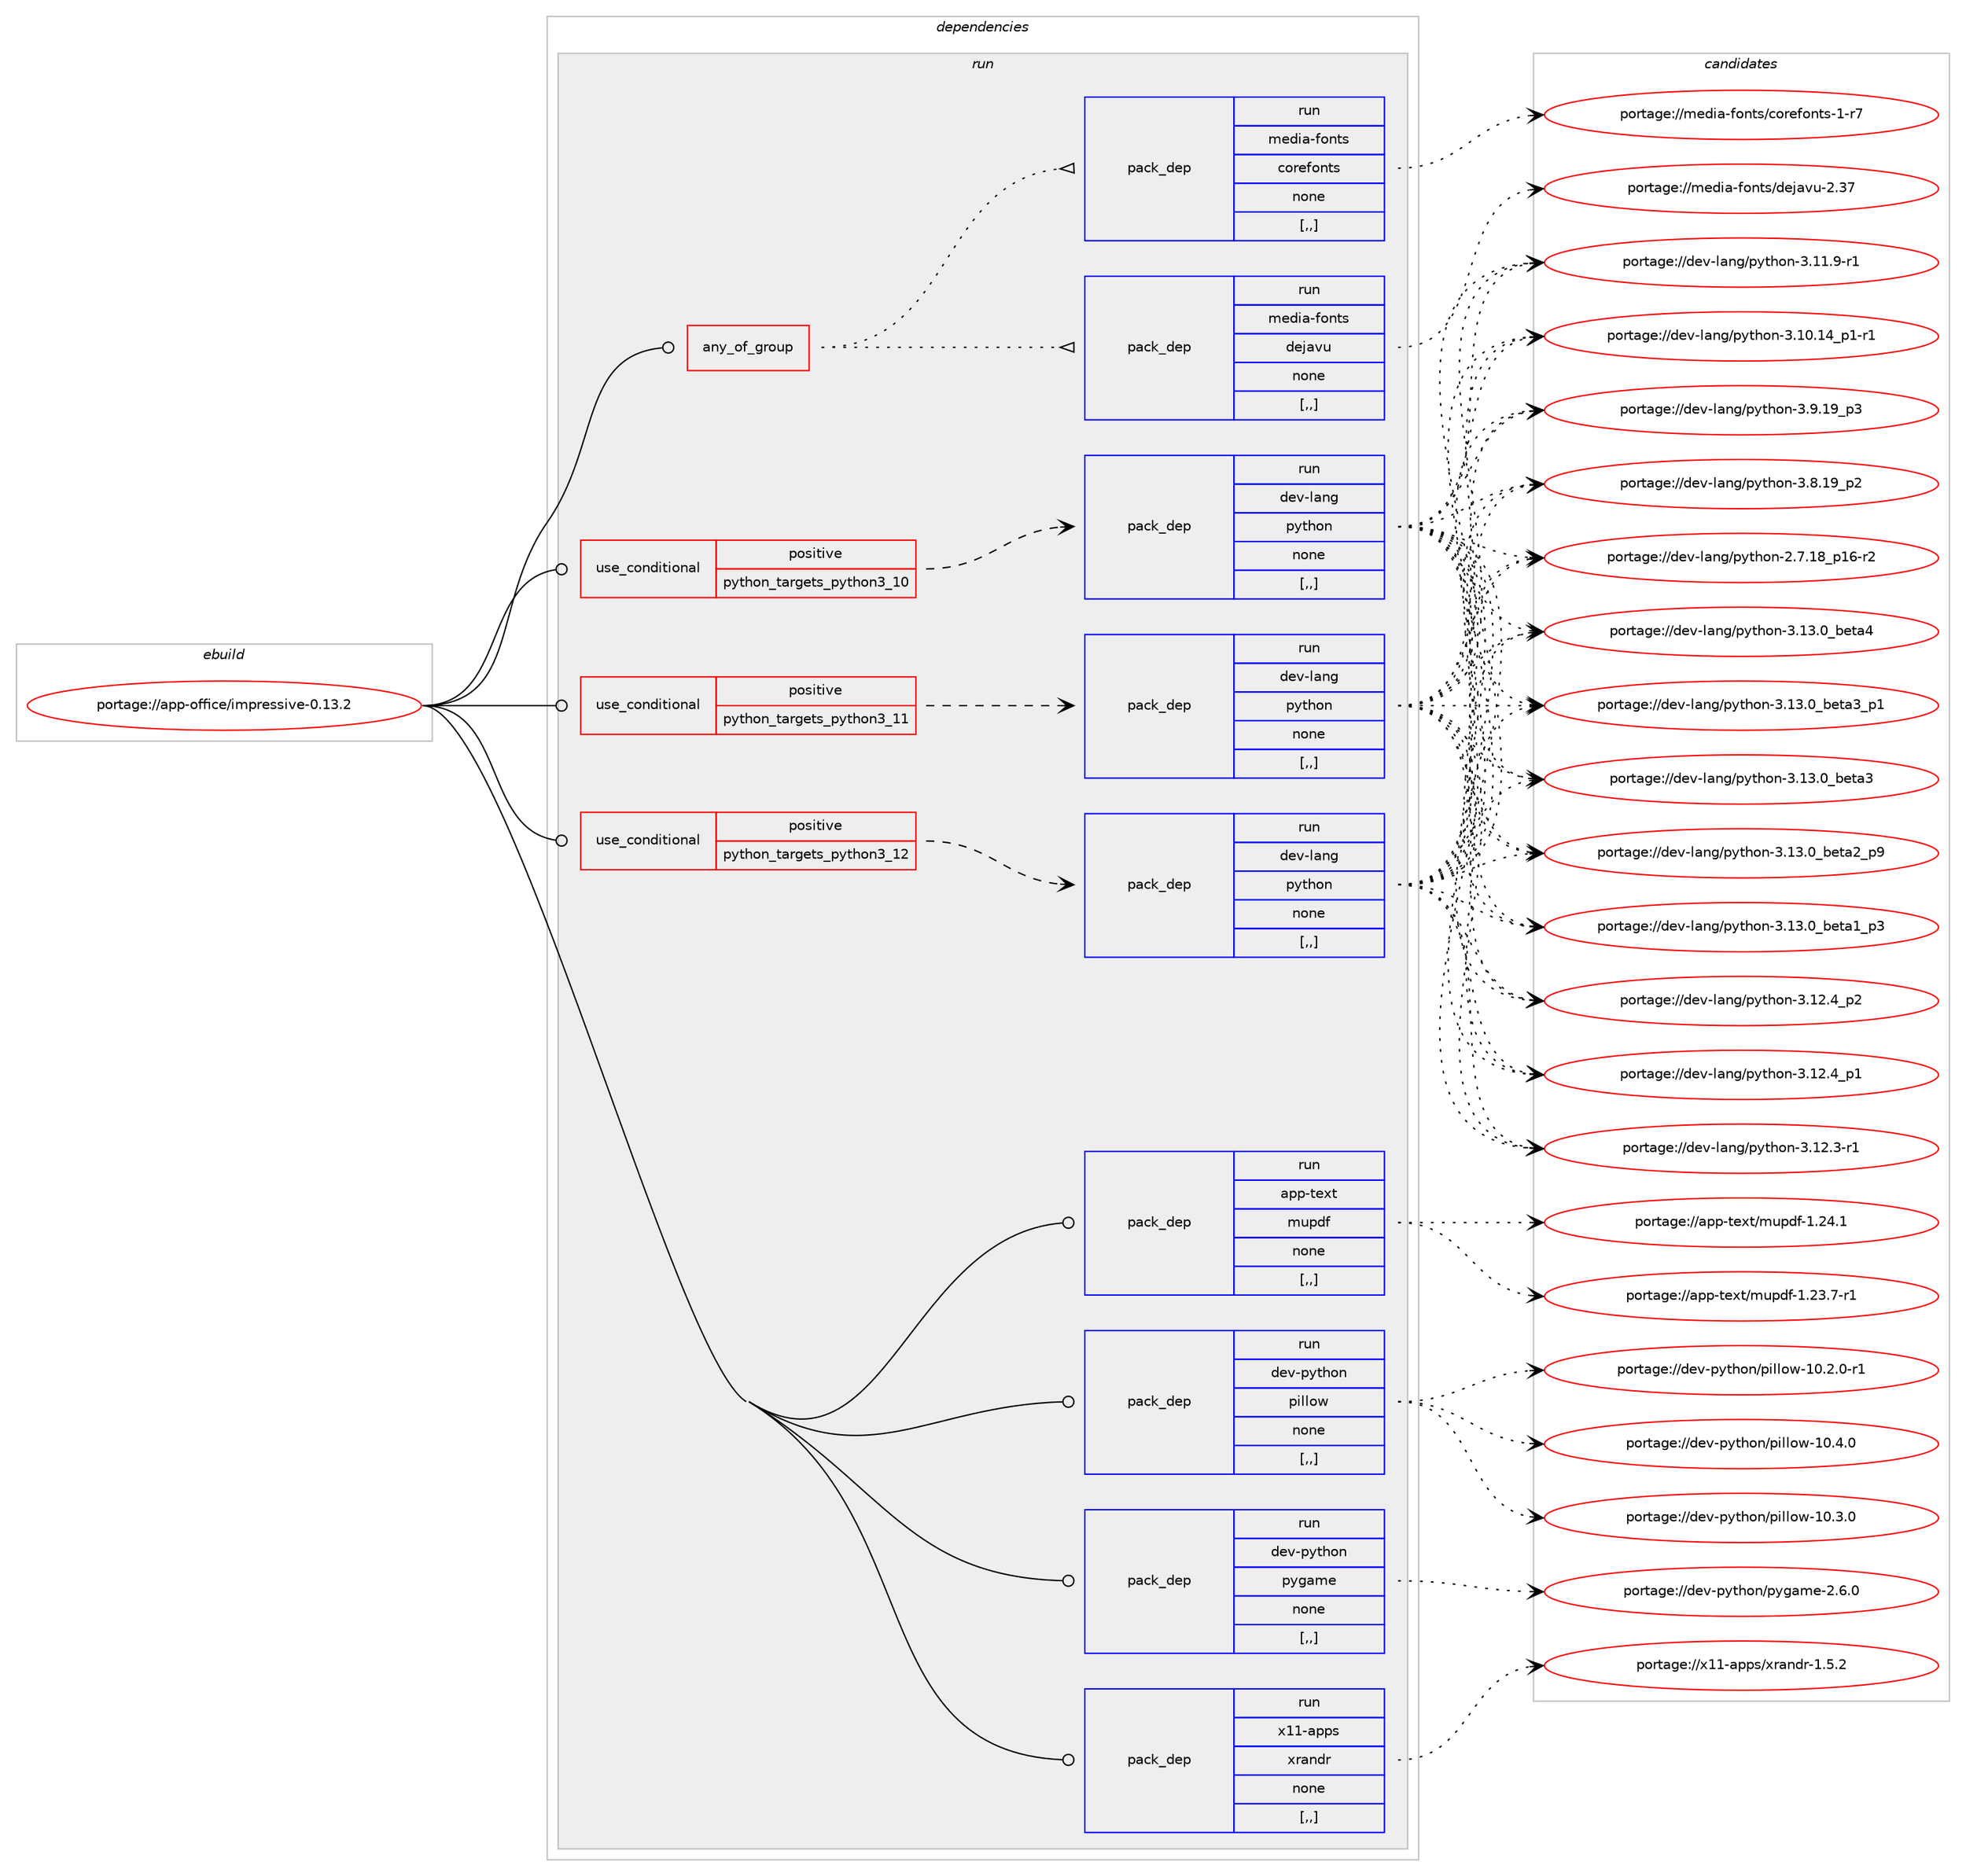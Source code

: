 digraph prolog {

# *************
# Graph options
# *************

newrank=true;
concentrate=true;
compound=true;
graph [rankdir=LR,fontname=Helvetica,fontsize=10,ranksep=1.5];#, ranksep=2.5, nodesep=0.2];
edge  [arrowhead=vee];
node  [fontname=Helvetica,fontsize=10];

# **********
# The ebuild
# **********

subgraph cluster_leftcol {
color=gray;
label=<<i>ebuild</i>>;
id [label="portage://app-office/impressive-0.13.2", color=red, width=4, href="../app-office/impressive-0.13.2.svg"];
}

# ****************
# The dependencies
# ****************

subgraph cluster_midcol {
color=gray;
label=<<i>dependencies</i>>;
subgraph cluster_compile {
fillcolor="#eeeeee";
style=filled;
label=<<i>compile</i>>;
}
subgraph cluster_compileandrun {
fillcolor="#eeeeee";
style=filled;
label=<<i>compile and run</i>>;
}
subgraph cluster_run {
fillcolor="#eeeeee";
style=filled;
label=<<i>run</i>>;
subgraph any355 {
dependency46610 [label=<<TABLE BORDER="0" CELLBORDER="1" CELLSPACING="0" CELLPADDING="4"><TR><TD CELLPADDING="10">any_of_group</TD></TR></TABLE>>, shape=none, color=red];subgraph pack32811 {
dependency46611 [label=<<TABLE BORDER="0" CELLBORDER="1" CELLSPACING="0" CELLPADDING="4" WIDTH="220"><TR><TD ROWSPAN="6" CELLPADDING="30">pack_dep</TD></TR><TR><TD WIDTH="110">run</TD></TR><TR><TD>media-fonts</TD></TR><TR><TD>dejavu</TD></TR><TR><TD>none</TD></TR><TR><TD>[,,]</TD></TR></TABLE>>, shape=none, color=blue];
}
dependency46610:e -> dependency46611:w [weight=20,style="dotted",arrowhead="oinv"];
subgraph pack32812 {
dependency46612 [label=<<TABLE BORDER="0" CELLBORDER="1" CELLSPACING="0" CELLPADDING="4" WIDTH="220"><TR><TD ROWSPAN="6" CELLPADDING="30">pack_dep</TD></TR><TR><TD WIDTH="110">run</TD></TR><TR><TD>media-fonts</TD></TR><TR><TD>corefonts</TD></TR><TR><TD>none</TD></TR><TR><TD>[,,]</TD></TR></TABLE>>, shape=none, color=blue];
}
dependency46610:e -> dependency46612:w [weight=20,style="dotted",arrowhead="oinv"];
}
id:e -> dependency46610:w [weight=20,style="solid",arrowhead="odot"];
subgraph cond13384 {
dependency46613 [label=<<TABLE BORDER="0" CELLBORDER="1" CELLSPACING="0" CELLPADDING="4"><TR><TD ROWSPAN="3" CELLPADDING="10">use_conditional</TD></TR><TR><TD>positive</TD></TR><TR><TD>python_targets_python3_10</TD></TR></TABLE>>, shape=none, color=red];
subgraph pack32813 {
dependency46614 [label=<<TABLE BORDER="0" CELLBORDER="1" CELLSPACING="0" CELLPADDING="4" WIDTH="220"><TR><TD ROWSPAN="6" CELLPADDING="30">pack_dep</TD></TR><TR><TD WIDTH="110">run</TD></TR><TR><TD>dev-lang</TD></TR><TR><TD>python</TD></TR><TR><TD>none</TD></TR><TR><TD>[,,]</TD></TR></TABLE>>, shape=none, color=blue];
}
dependency46613:e -> dependency46614:w [weight=20,style="dashed",arrowhead="vee"];
}
id:e -> dependency46613:w [weight=20,style="solid",arrowhead="odot"];
subgraph cond13385 {
dependency46615 [label=<<TABLE BORDER="0" CELLBORDER="1" CELLSPACING="0" CELLPADDING="4"><TR><TD ROWSPAN="3" CELLPADDING="10">use_conditional</TD></TR><TR><TD>positive</TD></TR><TR><TD>python_targets_python3_11</TD></TR></TABLE>>, shape=none, color=red];
subgraph pack32814 {
dependency46616 [label=<<TABLE BORDER="0" CELLBORDER="1" CELLSPACING="0" CELLPADDING="4" WIDTH="220"><TR><TD ROWSPAN="6" CELLPADDING="30">pack_dep</TD></TR><TR><TD WIDTH="110">run</TD></TR><TR><TD>dev-lang</TD></TR><TR><TD>python</TD></TR><TR><TD>none</TD></TR><TR><TD>[,,]</TD></TR></TABLE>>, shape=none, color=blue];
}
dependency46615:e -> dependency46616:w [weight=20,style="dashed",arrowhead="vee"];
}
id:e -> dependency46615:w [weight=20,style="solid",arrowhead="odot"];
subgraph cond13386 {
dependency46617 [label=<<TABLE BORDER="0" CELLBORDER="1" CELLSPACING="0" CELLPADDING="4"><TR><TD ROWSPAN="3" CELLPADDING="10">use_conditional</TD></TR><TR><TD>positive</TD></TR><TR><TD>python_targets_python3_12</TD></TR></TABLE>>, shape=none, color=red];
subgraph pack32815 {
dependency46618 [label=<<TABLE BORDER="0" CELLBORDER="1" CELLSPACING="0" CELLPADDING="4" WIDTH="220"><TR><TD ROWSPAN="6" CELLPADDING="30">pack_dep</TD></TR><TR><TD WIDTH="110">run</TD></TR><TR><TD>dev-lang</TD></TR><TR><TD>python</TD></TR><TR><TD>none</TD></TR><TR><TD>[,,]</TD></TR></TABLE>>, shape=none, color=blue];
}
dependency46617:e -> dependency46618:w [weight=20,style="dashed",arrowhead="vee"];
}
id:e -> dependency46617:w [weight=20,style="solid",arrowhead="odot"];
subgraph pack32816 {
dependency46619 [label=<<TABLE BORDER="0" CELLBORDER="1" CELLSPACING="0" CELLPADDING="4" WIDTH="220"><TR><TD ROWSPAN="6" CELLPADDING="30">pack_dep</TD></TR><TR><TD WIDTH="110">run</TD></TR><TR><TD>app-text</TD></TR><TR><TD>mupdf</TD></TR><TR><TD>none</TD></TR><TR><TD>[,,]</TD></TR></TABLE>>, shape=none, color=blue];
}
id:e -> dependency46619:w [weight=20,style="solid",arrowhead="odot"];
subgraph pack32817 {
dependency46620 [label=<<TABLE BORDER="0" CELLBORDER="1" CELLSPACING="0" CELLPADDING="4" WIDTH="220"><TR><TD ROWSPAN="6" CELLPADDING="30">pack_dep</TD></TR><TR><TD WIDTH="110">run</TD></TR><TR><TD>dev-python</TD></TR><TR><TD>pillow</TD></TR><TR><TD>none</TD></TR><TR><TD>[,,]</TD></TR></TABLE>>, shape=none, color=blue];
}
id:e -> dependency46620:w [weight=20,style="solid",arrowhead="odot"];
subgraph pack32818 {
dependency46621 [label=<<TABLE BORDER="0" CELLBORDER="1" CELLSPACING="0" CELLPADDING="4" WIDTH="220"><TR><TD ROWSPAN="6" CELLPADDING="30">pack_dep</TD></TR><TR><TD WIDTH="110">run</TD></TR><TR><TD>dev-python</TD></TR><TR><TD>pygame</TD></TR><TR><TD>none</TD></TR><TR><TD>[,,]</TD></TR></TABLE>>, shape=none, color=blue];
}
id:e -> dependency46621:w [weight=20,style="solid",arrowhead="odot"];
subgraph pack32819 {
dependency46622 [label=<<TABLE BORDER="0" CELLBORDER="1" CELLSPACING="0" CELLPADDING="4" WIDTH="220"><TR><TD ROWSPAN="6" CELLPADDING="30">pack_dep</TD></TR><TR><TD WIDTH="110">run</TD></TR><TR><TD>x11-apps</TD></TR><TR><TD>xrandr</TD></TR><TR><TD>none</TD></TR><TR><TD>[,,]</TD></TR></TABLE>>, shape=none, color=blue];
}
id:e -> dependency46622:w [weight=20,style="solid",arrowhead="odot"];
}
}

# **************
# The candidates
# **************

subgraph cluster_choices {
rank=same;
color=gray;
label=<<i>candidates</i>>;

subgraph choice32811 {
color=black;
nodesep=1;
choice109101100105974510211111011611547100101106971181174550465155 [label="portage://media-fonts/dejavu-2.37", color=red, width=4,href="../media-fonts/dejavu-2.37.svg"];
dependency46611:e -> choice109101100105974510211111011611547100101106971181174550465155:w [style=dotted,weight="100"];
}
subgraph choice32812 {
color=black;
nodesep=1;
choice1091011001059745102111110116115479911111410110211111011611545494511455 [label="portage://media-fonts/corefonts-1-r7", color=red, width=4,href="../media-fonts/corefonts-1-r7.svg"];
dependency46612:e -> choice1091011001059745102111110116115479911111410110211111011611545494511455:w [style=dotted,weight="100"];
}
subgraph choice32813 {
color=black;
nodesep=1;
choice1001011184510897110103471121211161041111104551464951464895981011169752 [label="portage://dev-lang/python-3.13.0_beta4", color=red, width=4,href="../dev-lang/python-3.13.0_beta4.svg"];
choice10010111845108971101034711212111610411111045514649514648959810111697519511249 [label="portage://dev-lang/python-3.13.0_beta3_p1", color=red, width=4,href="../dev-lang/python-3.13.0_beta3_p1.svg"];
choice1001011184510897110103471121211161041111104551464951464895981011169751 [label="portage://dev-lang/python-3.13.0_beta3", color=red, width=4,href="../dev-lang/python-3.13.0_beta3.svg"];
choice10010111845108971101034711212111610411111045514649514648959810111697509511257 [label="portage://dev-lang/python-3.13.0_beta2_p9", color=red, width=4,href="../dev-lang/python-3.13.0_beta2_p9.svg"];
choice10010111845108971101034711212111610411111045514649514648959810111697499511251 [label="portage://dev-lang/python-3.13.0_beta1_p3", color=red, width=4,href="../dev-lang/python-3.13.0_beta1_p3.svg"];
choice100101118451089711010347112121116104111110455146495046529511250 [label="portage://dev-lang/python-3.12.4_p2", color=red, width=4,href="../dev-lang/python-3.12.4_p2.svg"];
choice100101118451089711010347112121116104111110455146495046529511249 [label="portage://dev-lang/python-3.12.4_p1", color=red, width=4,href="../dev-lang/python-3.12.4_p1.svg"];
choice100101118451089711010347112121116104111110455146495046514511449 [label="portage://dev-lang/python-3.12.3-r1", color=red, width=4,href="../dev-lang/python-3.12.3-r1.svg"];
choice100101118451089711010347112121116104111110455146494946574511449 [label="portage://dev-lang/python-3.11.9-r1", color=red, width=4,href="../dev-lang/python-3.11.9-r1.svg"];
choice100101118451089711010347112121116104111110455146494846495295112494511449 [label="portage://dev-lang/python-3.10.14_p1-r1", color=red, width=4,href="../dev-lang/python-3.10.14_p1-r1.svg"];
choice100101118451089711010347112121116104111110455146574649579511251 [label="portage://dev-lang/python-3.9.19_p3", color=red, width=4,href="../dev-lang/python-3.9.19_p3.svg"];
choice100101118451089711010347112121116104111110455146564649579511250 [label="portage://dev-lang/python-3.8.19_p2", color=red, width=4,href="../dev-lang/python-3.8.19_p2.svg"];
choice100101118451089711010347112121116104111110455046554649569511249544511450 [label="portage://dev-lang/python-2.7.18_p16-r2", color=red, width=4,href="../dev-lang/python-2.7.18_p16-r2.svg"];
dependency46614:e -> choice1001011184510897110103471121211161041111104551464951464895981011169752:w [style=dotted,weight="100"];
dependency46614:e -> choice10010111845108971101034711212111610411111045514649514648959810111697519511249:w [style=dotted,weight="100"];
dependency46614:e -> choice1001011184510897110103471121211161041111104551464951464895981011169751:w [style=dotted,weight="100"];
dependency46614:e -> choice10010111845108971101034711212111610411111045514649514648959810111697509511257:w [style=dotted,weight="100"];
dependency46614:e -> choice10010111845108971101034711212111610411111045514649514648959810111697499511251:w [style=dotted,weight="100"];
dependency46614:e -> choice100101118451089711010347112121116104111110455146495046529511250:w [style=dotted,weight="100"];
dependency46614:e -> choice100101118451089711010347112121116104111110455146495046529511249:w [style=dotted,weight="100"];
dependency46614:e -> choice100101118451089711010347112121116104111110455146495046514511449:w [style=dotted,weight="100"];
dependency46614:e -> choice100101118451089711010347112121116104111110455146494946574511449:w [style=dotted,weight="100"];
dependency46614:e -> choice100101118451089711010347112121116104111110455146494846495295112494511449:w [style=dotted,weight="100"];
dependency46614:e -> choice100101118451089711010347112121116104111110455146574649579511251:w [style=dotted,weight="100"];
dependency46614:e -> choice100101118451089711010347112121116104111110455146564649579511250:w [style=dotted,weight="100"];
dependency46614:e -> choice100101118451089711010347112121116104111110455046554649569511249544511450:w [style=dotted,weight="100"];
}
subgraph choice32814 {
color=black;
nodesep=1;
choice1001011184510897110103471121211161041111104551464951464895981011169752 [label="portage://dev-lang/python-3.13.0_beta4", color=red, width=4,href="../dev-lang/python-3.13.0_beta4.svg"];
choice10010111845108971101034711212111610411111045514649514648959810111697519511249 [label="portage://dev-lang/python-3.13.0_beta3_p1", color=red, width=4,href="../dev-lang/python-3.13.0_beta3_p1.svg"];
choice1001011184510897110103471121211161041111104551464951464895981011169751 [label="portage://dev-lang/python-3.13.0_beta3", color=red, width=4,href="../dev-lang/python-3.13.0_beta3.svg"];
choice10010111845108971101034711212111610411111045514649514648959810111697509511257 [label="portage://dev-lang/python-3.13.0_beta2_p9", color=red, width=4,href="../dev-lang/python-3.13.0_beta2_p9.svg"];
choice10010111845108971101034711212111610411111045514649514648959810111697499511251 [label="portage://dev-lang/python-3.13.0_beta1_p3", color=red, width=4,href="../dev-lang/python-3.13.0_beta1_p3.svg"];
choice100101118451089711010347112121116104111110455146495046529511250 [label="portage://dev-lang/python-3.12.4_p2", color=red, width=4,href="../dev-lang/python-3.12.4_p2.svg"];
choice100101118451089711010347112121116104111110455146495046529511249 [label="portage://dev-lang/python-3.12.4_p1", color=red, width=4,href="../dev-lang/python-3.12.4_p1.svg"];
choice100101118451089711010347112121116104111110455146495046514511449 [label="portage://dev-lang/python-3.12.3-r1", color=red, width=4,href="../dev-lang/python-3.12.3-r1.svg"];
choice100101118451089711010347112121116104111110455146494946574511449 [label="portage://dev-lang/python-3.11.9-r1", color=red, width=4,href="../dev-lang/python-3.11.9-r1.svg"];
choice100101118451089711010347112121116104111110455146494846495295112494511449 [label="portage://dev-lang/python-3.10.14_p1-r1", color=red, width=4,href="../dev-lang/python-3.10.14_p1-r1.svg"];
choice100101118451089711010347112121116104111110455146574649579511251 [label="portage://dev-lang/python-3.9.19_p3", color=red, width=4,href="../dev-lang/python-3.9.19_p3.svg"];
choice100101118451089711010347112121116104111110455146564649579511250 [label="portage://dev-lang/python-3.8.19_p2", color=red, width=4,href="../dev-lang/python-3.8.19_p2.svg"];
choice100101118451089711010347112121116104111110455046554649569511249544511450 [label="portage://dev-lang/python-2.7.18_p16-r2", color=red, width=4,href="../dev-lang/python-2.7.18_p16-r2.svg"];
dependency46616:e -> choice1001011184510897110103471121211161041111104551464951464895981011169752:w [style=dotted,weight="100"];
dependency46616:e -> choice10010111845108971101034711212111610411111045514649514648959810111697519511249:w [style=dotted,weight="100"];
dependency46616:e -> choice1001011184510897110103471121211161041111104551464951464895981011169751:w [style=dotted,weight="100"];
dependency46616:e -> choice10010111845108971101034711212111610411111045514649514648959810111697509511257:w [style=dotted,weight="100"];
dependency46616:e -> choice10010111845108971101034711212111610411111045514649514648959810111697499511251:w [style=dotted,weight="100"];
dependency46616:e -> choice100101118451089711010347112121116104111110455146495046529511250:w [style=dotted,weight="100"];
dependency46616:e -> choice100101118451089711010347112121116104111110455146495046529511249:w [style=dotted,weight="100"];
dependency46616:e -> choice100101118451089711010347112121116104111110455146495046514511449:w [style=dotted,weight="100"];
dependency46616:e -> choice100101118451089711010347112121116104111110455146494946574511449:w [style=dotted,weight="100"];
dependency46616:e -> choice100101118451089711010347112121116104111110455146494846495295112494511449:w [style=dotted,weight="100"];
dependency46616:e -> choice100101118451089711010347112121116104111110455146574649579511251:w [style=dotted,weight="100"];
dependency46616:e -> choice100101118451089711010347112121116104111110455146564649579511250:w [style=dotted,weight="100"];
dependency46616:e -> choice100101118451089711010347112121116104111110455046554649569511249544511450:w [style=dotted,weight="100"];
}
subgraph choice32815 {
color=black;
nodesep=1;
choice1001011184510897110103471121211161041111104551464951464895981011169752 [label="portage://dev-lang/python-3.13.0_beta4", color=red, width=4,href="../dev-lang/python-3.13.0_beta4.svg"];
choice10010111845108971101034711212111610411111045514649514648959810111697519511249 [label="portage://dev-lang/python-3.13.0_beta3_p1", color=red, width=4,href="../dev-lang/python-3.13.0_beta3_p1.svg"];
choice1001011184510897110103471121211161041111104551464951464895981011169751 [label="portage://dev-lang/python-3.13.0_beta3", color=red, width=4,href="../dev-lang/python-3.13.0_beta3.svg"];
choice10010111845108971101034711212111610411111045514649514648959810111697509511257 [label="portage://dev-lang/python-3.13.0_beta2_p9", color=red, width=4,href="../dev-lang/python-3.13.0_beta2_p9.svg"];
choice10010111845108971101034711212111610411111045514649514648959810111697499511251 [label="portage://dev-lang/python-3.13.0_beta1_p3", color=red, width=4,href="../dev-lang/python-3.13.0_beta1_p3.svg"];
choice100101118451089711010347112121116104111110455146495046529511250 [label="portage://dev-lang/python-3.12.4_p2", color=red, width=4,href="../dev-lang/python-3.12.4_p2.svg"];
choice100101118451089711010347112121116104111110455146495046529511249 [label="portage://dev-lang/python-3.12.4_p1", color=red, width=4,href="../dev-lang/python-3.12.4_p1.svg"];
choice100101118451089711010347112121116104111110455146495046514511449 [label="portage://dev-lang/python-3.12.3-r1", color=red, width=4,href="../dev-lang/python-3.12.3-r1.svg"];
choice100101118451089711010347112121116104111110455146494946574511449 [label="portage://dev-lang/python-3.11.9-r1", color=red, width=4,href="../dev-lang/python-3.11.9-r1.svg"];
choice100101118451089711010347112121116104111110455146494846495295112494511449 [label="portage://dev-lang/python-3.10.14_p1-r1", color=red, width=4,href="../dev-lang/python-3.10.14_p1-r1.svg"];
choice100101118451089711010347112121116104111110455146574649579511251 [label="portage://dev-lang/python-3.9.19_p3", color=red, width=4,href="../dev-lang/python-3.9.19_p3.svg"];
choice100101118451089711010347112121116104111110455146564649579511250 [label="portage://dev-lang/python-3.8.19_p2", color=red, width=4,href="../dev-lang/python-3.8.19_p2.svg"];
choice100101118451089711010347112121116104111110455046554649569511249544511450 [label="portage://dev-lang/python-2.7.18_p16-r2", color=red, width=4,href="../dev-lang/python-2.7.18_p16-r2.svg"];
dependency46618:e -> choice1001011184510897110103471121211161041111104551464951464895981011169752:w [style=dotted,weight="100"];
dependency46618:e -> choice10010111845108971101034711212111610411111045514649514648959810111697519511249:w [style=dotted,weight="100"];
dependency46618:e -> choice1001011184510897110103471121211161041111104551464951464895981011169751:w [style=dotted,weight="100"];
dependency46618:e -> choice10010111845108971101034711212111610411111045514649514648959810111697509511257:w [style=dotted,weight="100"];
dependency46618:e -> choice10010111845108971101034711212111610411111045514649514648959810111697499511251:w [style=dotted,weight="100"];
dependency46618:e -> choice100101118451089711010347112121116104111110455146495046529511250:w [style=dotted,weight="100"];
dependency46618:e -> choice100101118451089711010347112121116104111110455146495046529511249:w [style=dotted,weight="100"];
dependency46618:e -> choice100101118451089711010347112121116104111110455146495046514511449:w [style=dotted,weight="100"];
dependency46618:e -> choice100101118451089711010347112121116104111110455146494946574511449:w [style=dotted,weight="100"];
dependency46618:e -> choice100101118451089711010347112121116104111110455146494846495295112494511449:w [style=dotted,weight="100"];
dependency46618:e -> choice100101118451089711010347112121116104111110455146574649579511251:w [style=dotted,weight="100"];
dependency46618:e -> choice100101118451089711010347112121116104111110455146564649579511250:w [style=dotted,weight="100"];
dependency46618:e -> choice100101118451089711010347112121116104111110455046554649569511249544511450:w [style=dotted,weight="100"];
}
subgraph choice32816 {
color=black;
nodesep=1;
choice97112112451161011201164710911711210010245494650524649 [label="portage://app-text/mupdf-1.24.1", color=red, width=4,href="../app-text/mupdf-1.24.1.svg"];
choice971121124511610112011647109117112100102454946505146554511449 [label="portage://app-text/mupdf-1.23.7-r1", color=red, width=4,href="../app-text/mupdf-1.23.7-r1.svg"];
dependency46619:e -> choice97112112451161011201164710911711210010245494650524649:w [style=dotted,weight="100"];
dependency46619:e -> choice971121124511610112011647109117112100102454946505146554511449:w [style=dotted,weight="100"];
}
subgraph choice32817 {
color=black;
nodesep=1;
choice100101118451121211161041111104711210510810811111945494846524648 [label="portage://dev-python/pillow-10.4.0", color=red, width=4,href="../dev-python/pillow-10.4.0.svg"];
choice100101118451121211161041111104711210510810811111945494846514648 [label="portage://dev-python/pillow-10.3.0", color=red, width=4,href="../dev-python/pillow-10.3.0.svg"];
choice1001011184511212111610411111047112105108108111119454948465046484511449 [label="portage://dev-python/pillow-10.2.0-r1", color=red, width=4,href="../dev-python/pillow-10.2.0-r1.svg"];
dependency46620:e -> choice100101118451121211161041111104711210510810811111945494846524648:w [style=dotted,weight="100"];
dependency46620:e -> choice100101118451121211161041111104711210510810811111945494846514648:w [style=dotted,weight="100"];
dependency46620:e -> choice1001011184511212111610411111047112105108108111119454948465046484511449:w [style=dotted,weight="100"];
}
subgraph choice32818 {
color=black;
nodesep=1;
choice100101118451121211161041111104711212110397109101455046544648 [label="portage://dev-python/pygame-2.6.0", color=red, width=4,href="../dev-python/pygame-2.6.0.svg"];
dependency46621:e -> choice100101118451121211161041111104711212110397109101455046544648:w [style=dotted,weight="100"];
}
subgraph choice32819 {
color=black;
nodesep=1;
choice120494945971121121154712011497110100114454946534650 [label="portage://x11-apps/xrandr-1.5.2", color=red, width=4,href="../x11-apps/xrandr-1.5.2.svg"];
dependency46622:e -> choice120494945971121121154712011497110100114454946534650:w [style=dotted,weight="100"];
}
}

}
